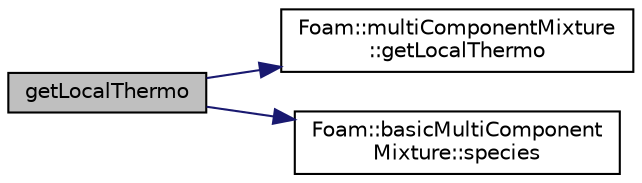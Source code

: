 digraph "getLocalThermo"
{
  bgcolor="transparent";
  edge [fontname="Helvetica",fontsize="10",labelfontname="Helvetica",labelfontsize="10"];
  node [fontname="Helvetica",fontsize="10",shape=record];
  rankdir="LR";
  Node1 [label="getLocalThermo",height=0.2,width=0.4,color="black", fillcolor="grey75", style="filled" fontcolor="black"];
  Node1 -> Node2 [color="midnightblue",fontsize="10",style="solid",fontname="Helvetica"];
  Node2 [label="Foam::multiComponentMixture\l::getLocalThermo",height=0.2,width=0.4,color="black",URL="$classFoam_1_1multiComponentMixture.html#ac724ff562fe34394e142fc82ee59e379",tooltip="Return thermo based on index. "];
  Node1 -> Node3 [color="midnightblue",fontsize="10",style="solid",fontname="Helvetica"];
  Node3 [label="Foam::basicMultiComponent\lMixture::species",height=0.2,width=0.4,color="black",URL="$classFoam_1_1basicMultiComponentMixture.html#ac3684786b3929e4b59bca4087f9f4609",tooltip="Return the table of species. "];
}
